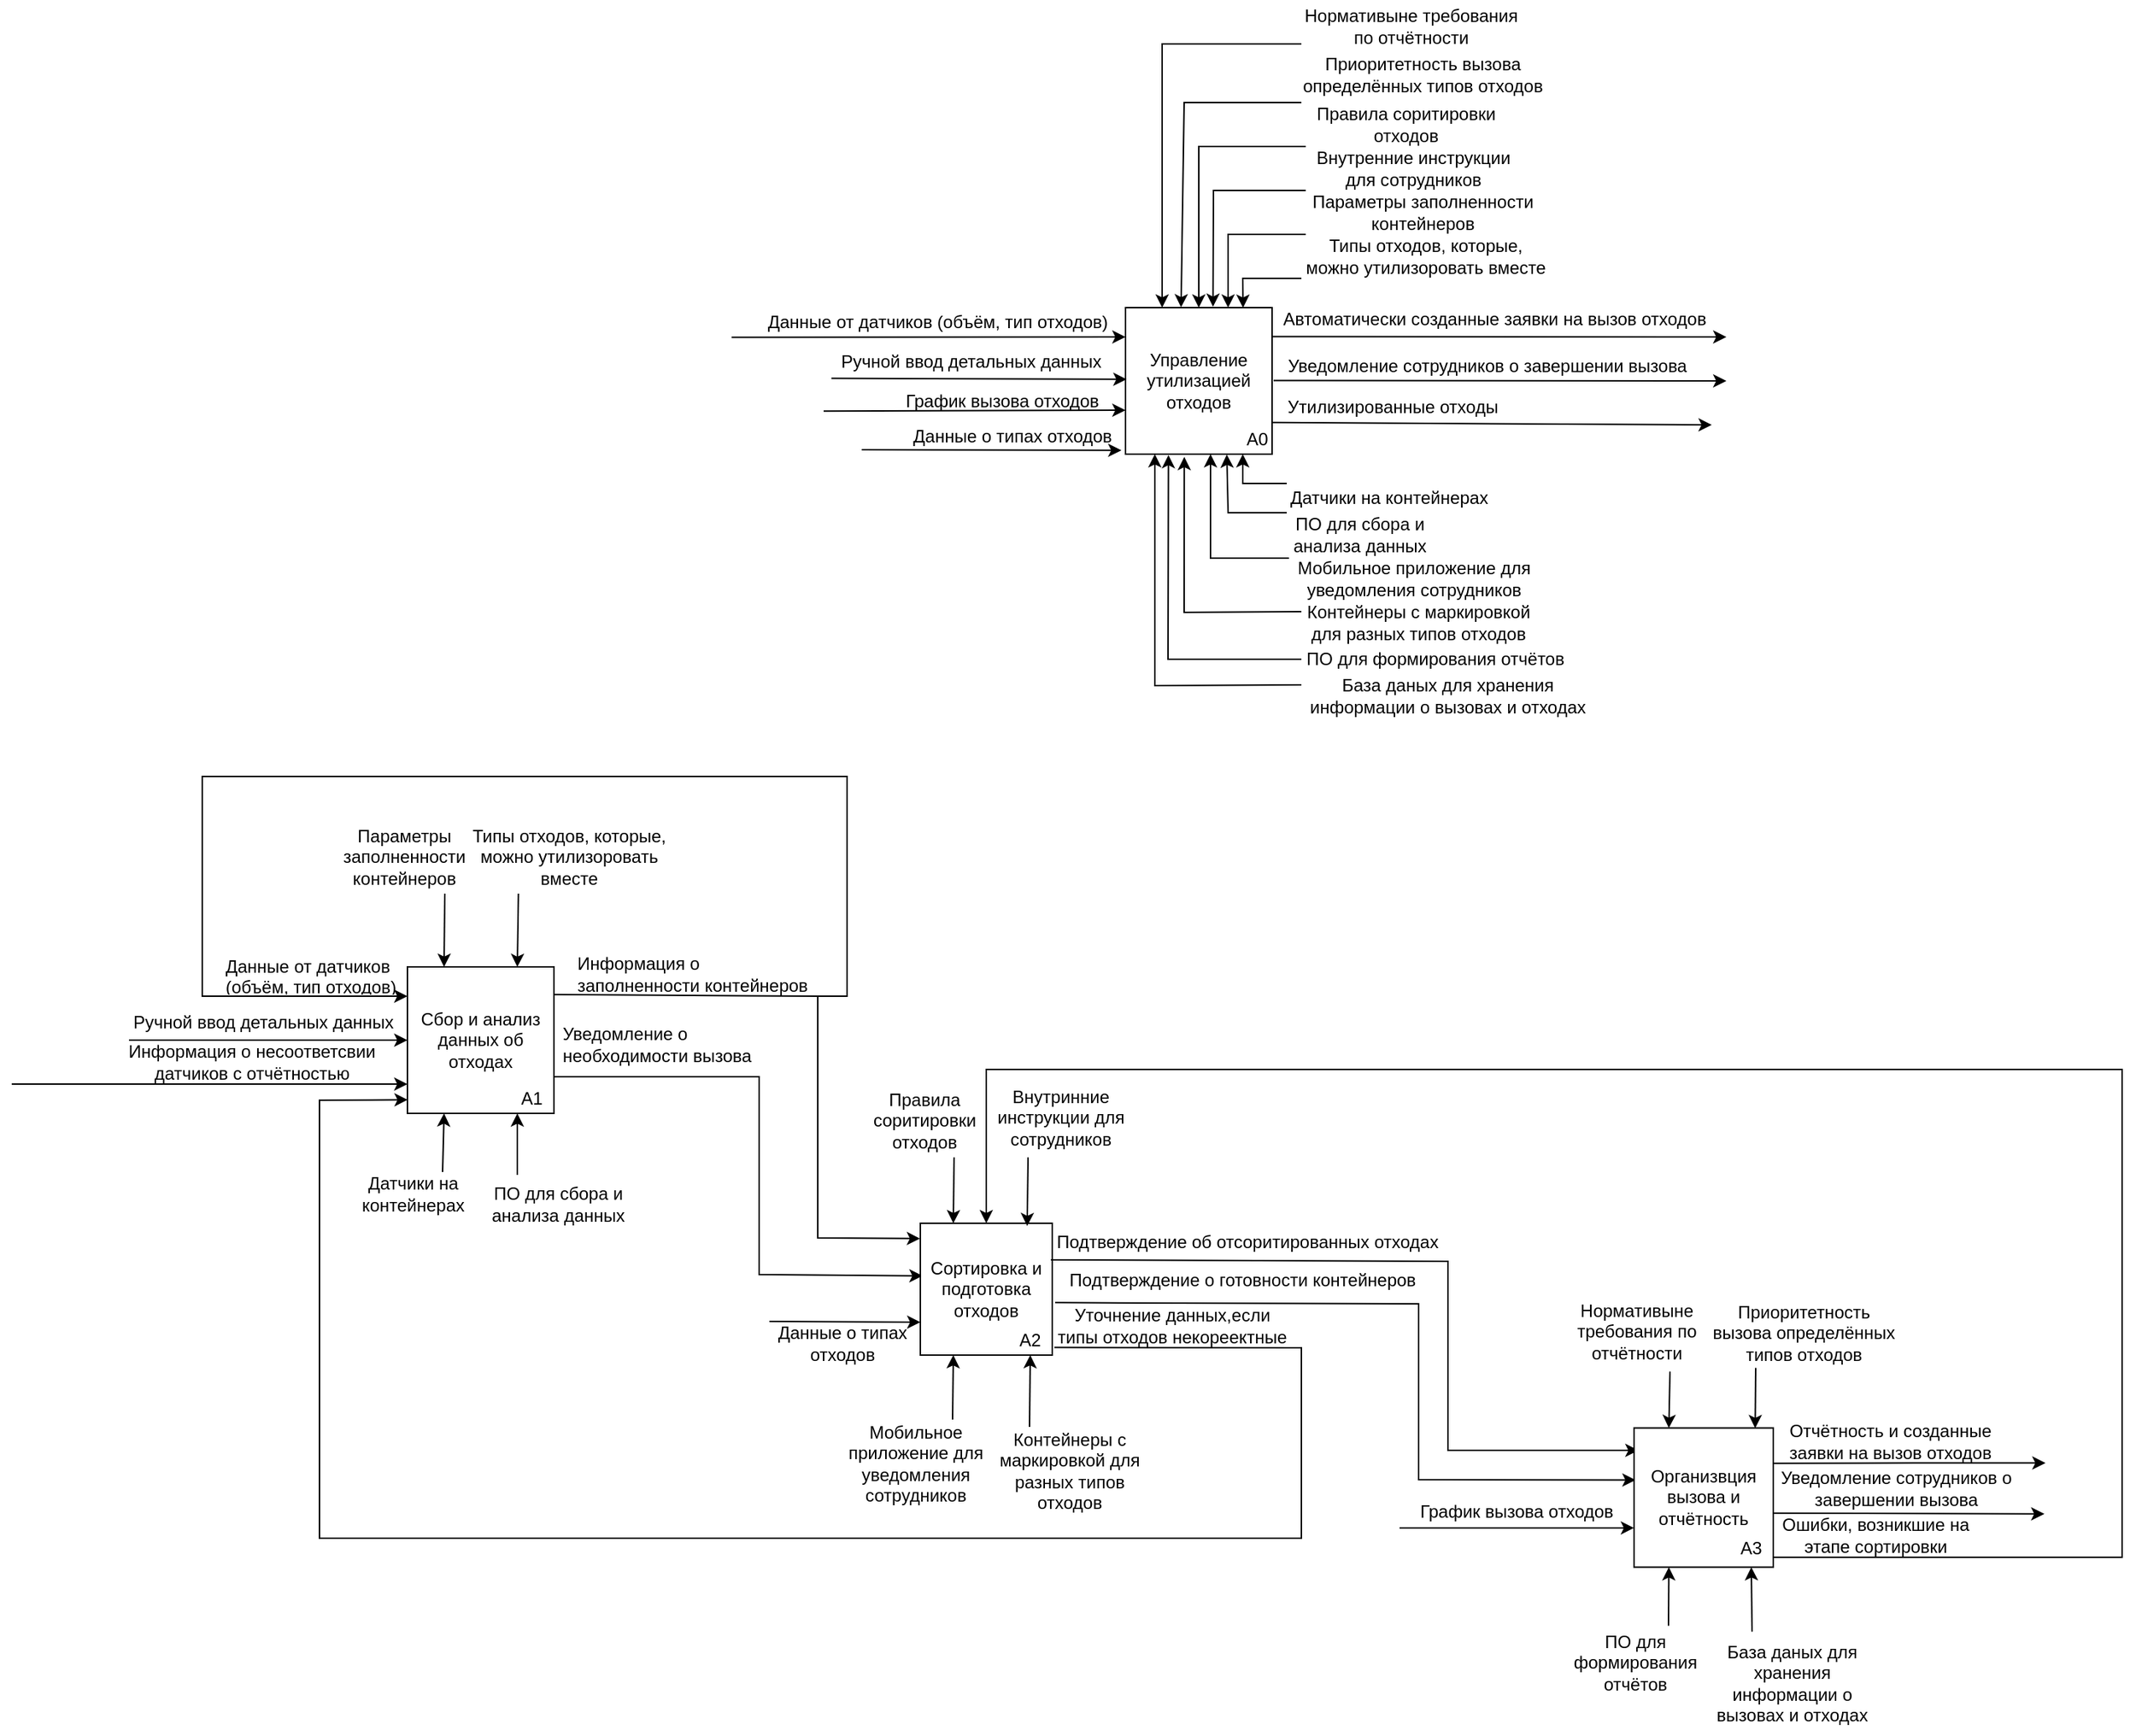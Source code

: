 <mxfile version="26.2.2">
  <diagram name="Страница — 1" id="8xOVZNWsGvuptXPXGDW2">
    <mxGraphModel dx="1283" dy="1891" grid="1" gridSize="10" guides="1" tooltips="1" connect="1" arrows="1" fold="1" page="1" pageScale="1" pageWidth="827" pageHeight="1169" math="0" shadow="0">
      <root>
        <mxCell id="0" />
        <mxCell id="1" parent="0" />
        <mxCell id="IQQhD9iPlCZPvFbMamsm-2" value="Сбор и анализ данных об отходах" style="whiteSpace=wrap;html=1;aspect=fixed;" parent="1" vertex="1">
          <mxGeometry x="390" y="610" width="100" height="100" as="geometry" />
        </mxCell>
        <mxCell id="IQQhD9iPlCZPvFbMamsm-3" value="А1" style="text;html=1;align=center;verticalAlign=middle;whiteSpace=wrap;rounded=0;" parent="1" vertex="1">
          <mxGeometry x="460" y="690" width="30" height="20" as="geometry" />
        </mxCell>
        <mxCell id="IQQhD9iPlCZPvFbMamsm-4" value="" style="endArrow=classic;html=1;rounded=0;exitX=1.001;exitY=0.189;exitDx=0;exitDy=0;entryX=-0.002;entryY=0.105;entryDx=0;entryDy=0;entryPerimeter=0;exitPerimeter=0;" parent="1" source="IQQhD9iPlCZPvFbMamsm-2" edge="1">
          <mxGeometry width="50" height="50" relative="1" as="geometry">
            <mxPoint x="490" y="636" as="sourcePoint" />
            <mxPoint x="739.82" y="795.45" as="targetPoint" />
            <Array as="points">
              <mxPoint x="670" y="630" />
              <mxPoint x="670" y="795" />
            </Array>
          </mxGeometry>
        </mxCell>
        <mxCell id="IQQhD9iPlCZPvFbMamsm-5" value="Данные от датчиков (объём, тип отходов)" style="text;strokeColor=none;fillColor=none;align=left;verticalAlign=middle;spacingLeft=4;spacingRight=4;overflow=hidden;points=[[0,0.5],[1,0.5]];portConstraint=eastwest;rotatable=0;whiteSpace=wrap;html=1;" parent="1" vertex="1">
          <mxGeometry x="260" y="600" width="130" height="30" as="geometry" />
        </mxCell>
        <mxCell id="IQQhD9iPlCZPvFbMamsm-6" value="" style="endArrow=classic;html=1;rounded=0;exitX=1;exitY=0.75;exitDx=0;exitDy=0;entryX=0.017;entryY=0.399;entryDx=0;entryDy=0;entryPerimeter=0;" parent="1" source="IQQhD9iPlCZPvFbMamsm-2" target="IQQhD9iPlCZPvFbMamsm-21" edge="1">
          <mxGeometry width="50" height="50" relative="1" as="geometry">
            <mxPoint x="610" y="720" as="sourcePoint" />
            <mxPoint x="630" y="685" as="targetPoint" />
            <Array as="points">
              <mxPoint x="630" y="685" />
              <mxPoint x="630" y="820" />
            </Array>
          </mxGeometry>
        </mxCell>
        <mxCell id="IQQhD9iPlCZPvFbMamsm-7" value="Ручной ввод детальных данных" style="text;strokeColor=none;fillColor=none;align=left;verticalAlign=middle;spacingLeft=4;spacingRight=4;overflow=hidden;points=[[0,0.5],[1,0.5]];portConstraint=eastwest;rotatable=0;whiteSpace=wrap;html=1;" parent="1" vertex="1">
          <mxGeometry x="197" y="635" width="193" height="25" as="geometry" />
        </mxCell>
        <mxCell id="IQQhD9iPlCZPvFbMamsm-8" value="" style="endArrow=classic;html=1;rounded=0;entryX=0;entryY=0.25;entryDx=0;entryDy=0;" parent="1" edge="1">
          <mxGeometry width="50" height="50" relative="1" as="geometry">
            <mxPoint x="260" y="630" as="sourcePoint" />
            <mxPoint x="390" y="630" as="targetPoint" />
          </mxGeometry>
        </mxCell>
        <mxCell id="IQQhD9iPlCZPvFbMamsm-9" value="" style="endArrow=classic;html=1;rounded=0;entryX=0;entryY=0.75;entryDx=0;entryDy=0;" parent="1" edge="1">
          <mxGeometry width="50" height="50" relative="1" as="geometry">
            <mxPoint x="200" y="660" as="sourcePoint" />
            <mxPoint x="390" y="660" as="targetPoint" />
          </mxGeometry>
        </mxCell>
        <mxCell id="IQQhD9iPlCZPvFbMamsm-10" value="Информация о заполненности контейнеров" style="text;strokeColor=none;fillColor=none;align=left;verticalAlign=middle;spacingLeft=4;spacingRight=4;overflow=hidden;points=[[0,0.5],[1,0.5]];portConstraint=eastwest;rotatable=0;whiteSpace=wrap;html=1;" parent="1" vertex="1">
          <mxGeometry x="500" y="595" width="170" height="40" as="geometry" />
        </mxCell>
        <mxCell id="IQQhD9iPlCZPvFbMamsm-11" value="Уведомление о необходимости вызова" style="text;strokeColor=none;fillColor=none;align=left;verticalAlign=middle;spacingLeft=4;spacingRight=4;overflow=hidden;points=[[0,0.5],[1,0.5]];portConstraint=eastwest;rotatable=0;whiteSpace=wrap;html=1;" parent="1" vertex="1">
          <mxGeometry x="490" y="645" width="150" height="35" as="geometry" />
        </mxCell>
        <mxCell id="IQQhD9iPlCZPvFbMamsm-12" value="" style="endArrow=classic;html=1;rounded=0;entryX=0.25;entryY=0;entryDx=0;entryDy=0;exitX=0.75;exitY=1;exitDx=0;exitDy=0;" parent="1" source="IQQhD9iPlCZPvFbMamsm-13" target="IQQhD9iPlCZPvFbMamsm-2" edge="1">
          <mxGeometry width="50" height="50" relative="1" as="geometry">
            <mxPoint x="410" y="560" as="sourcePoint" />
            <mxPoint x="660" y="600" as="targetPoint" />
          </mxGeometry>
        </mxCell>
        <mxCell id="IQQhD9iPlCZPvFbMamsm-13" value="Параметры заполненности контейнеров" style="text;html=1;align=center;verticalAlign=middle;whiteSpace=wrap;rounded=0;" parent="1" vertex="1">
          <mxGeometry x="333" y="510" width="110" height="50" as="geometry" />
        </mxCell>
        <mxCell id="IQQhD9iPlCZPvFbMamsm-14" value="Типы отходов, которые, можно утилизоровать вместе" style="text;html=1;align=center;verticalAlign=middle;whiteSpace=wrap;rounded=0;" parent="1" vertex="1">
          <mxGeometry x="431" y="510" width="139" height="50" as="geometry" />
        </mxCell>
        <mxCell id="IQQhD9iPlCZPvFbMamsm-15" value="" style="endArrow=classic;html=1;rounded=0;entryX=0.75;entryY=0;entryDx=0;entryDy=0;exitX=0.25;exitY=1;exitDx=0;exitDy=0;" parent="1" source="IQQhD9iPlCZPvFbMamsm-14" target="IQQhD9iPlCZPvFbMamsm-2" edge="1">
          <mxGeometry width="50" height="50" relative="1" as="geometry">
            <mxPoint x="610" y="650" as="sourcePoint" />
            <mxPoint x="660" y="600" as="targetPoint" />
          </mxGeometry>
        </mxCell>
        <mxCell id="IQQhD9iPlCZPvFbMamsm-17" value="" style="endArrow=classic;html=1;rounded=0;entryX=0.25;entryY=1;entryDx=0;entryDy=0;exitX=0.75;exitY=0;exitDx=0;exitDy=0;" parent="1" source="IQQhD9iPlCZPvFbMamsm-18" target="IQQhD9iPlCZPvFbMamsm-2" edge="1">
          <mxGeometry width="50" height="50" relative="1" as="geometry">
            <mxPoint x="415" y="750" as="sourcePoint" />
            <mxPoint x="660" y="740" as="targetPoint" />
          </mxGeometry>
        </mxCell>
        <mxCell id="IQQhD9iPlCZPvFbMamsm-18" value="Датчики на контейнерах" style="text;html=1;align=center;verticalAlign=middle;whiteSpace=wrap;rounded=0;" parent="1" vertex="1">
          <mxGeometry x="354" y="750" width="80" height="30" as="geometry" />
        </mxCell>
        <mxCell id="IQQhD9iPlCZPvFbMamsm-19" value="" style="endArrow=classic;html=1;rounded=0;entryX=0.75;entryY=1;entryDx=0;entryDy=0;exitX=0.25;exitY=0;exitDx=0;exitDy=0;" parent="1" source="IQQhD9iPlCZPvFbMamsm-20" target="IQQhD9iPlCZPvFbMamsm-2" edge="1">
          <mxGeometry width="50" height="50" relative="1" as="geometry">
            <mxPoint x="470" y="750" as="sourcePoint" />
            <mxPoint x="660" y="740" as="targetPoint" />
          </mxGeometry>
        </mxCell>
        <mxCell id="IQQhD9iPlCZPvFbMamsm-20" value="ПО для сбора и анализа данных" style="text;html=1;align=center;verticalAlign=middle;whiteSpace=wrap;rounded=0;" parent="1" vertex="1">
          <mxGeometry x="437.5" y="752" width="110" height="40" as="geometry" />
        </mxCell>
        <mxCell id="IQQhD9iPlCZPvFbMamsm-21" value="Сортировка и подготовка отходов" style="whiteSpace=wrap;html=1;aspect=fixed;" parent="1" vertex="1">
          <mxGeometry x="740" y="785" width="90" height="90" as="geometry" />
        </mxCell>
        <mxCell id="IQQhD9iPlCZPvFbMamsm-22" value="А2" style="text;html=1;align=center;verticalAlign=middle;whiteSpace=wrap;rounded=0;" parent="1" vertex="1">
          <mxGeometry x="800" y="855" width="30" height="20" as="geometry" />
        </mxCell>
        <mxCell id="IQQhD9iPlCZPvFbMamsm-25" value="Данные о типах отходов" style="text;html=1;align=center;verticalAlign=middle;whiteSpace=wrap;rounded=0;" parent="1" vertex="1">
          <mxGeometry x="637" y="852" width="100" height="30" as="geometry" />
        </mxCell>
        <mxCell id="IQQhD9iPlCZPvFbMamsm-26" value="" style="endArrow=classic;html=1;rounded=0;entryX=0;entryY=0.75;entryDx=0;entryDy=0;exitX=0;exitY=0;exitDx=0;exitDy=0;" parent="1" source="IQQhD9iPlCZPvFbMamsm-25" target="IQQhD9iPlCZPvFbMamsm-21" edge="1">
          <mxGeometry width="50" height="50" relative="1" as="geometry">
            <mxPoint x="680" y="820" as="sourcePoint" />
            <mxPoint x="730" y="770" as="targetPoint" />
          </mxGeometry>
        </mxCell>
        <mxCell id="IQQhD9iPlCZPvFbMamsm-27" value="Подтверждение об отсоритированных отходах&amp;nbsp;" style="text;html=1;align=center;verticalAlign=middle;whiteSpace=wrap;rounded=0;" parent="1" vertex="1">
          <mxGeometry x="830" y="785" width="270" height="25" as="geometry" />
        </mxCell>
        <mxCell id="IQQhD9iPlCZPvFbMamsm-28" value="" style="endArrow=classic;html=1;rounded=0;exitX=0.99;exitY=0.381;exitDx=0;exitDy=0;exitPerimeter=0;entryX=0.032;entryY=0.161;entryDx=0;entryDy=0;entryPerimeter=0;" parent="1" target="IQQhD9iPlCZPvFbMamsm-40" edge="1">
          <mxGeometry width="50" height="50" relative="1" as="geometry">
            <mxPoint x="829.1" y="810.0" as="sourcePoint" />
            <mxPoint x="1110" y="930.67" as="targetPoint" />
            <Array as="points">
              <mxPoint x="1100" y="811" />
              <mxPoint x="1100" y="940" />
            </Array>
          </mxGeometry>
        </mxCell>
        <mxCell id="IQQhD9iPlCZPvFbMamsm-30" value="Подтверждение о готовности контейнеров" style="text;html=1;align=center;verticalAlign=middle;whiteSpace=wrap;rounded=0;" parent="1" vertex="1">
          <mxGeometry x="830" y="816.25" width="260" height="15" as="geometry" />
        </mxCell>
        <mxCell id="IQQhD9iPlCZPvFbMamsm-31" value="" style="endArrow=classic;html=1;rounded=0;exitX=1.022;exitY=0.602;exitDx=0;exitDy=0;entryX=0.011;entryY=0.374;entryDx=0;entryDy=0;entryPerimeter=0;exitPerimeter=0;" parent="1" source="IQQhD9iPlCZPvFbMamsm-21" target="IQQhD9iPlCZPvFbMamsm-40" edge="1">
          <mxGeometry width="50" height="50" relative="1" as="geometry">
            <mxPoint x="770" y="890" as="sourcePoint" />
            <mxPoint x="1030" y="855" as="targetPoint" />
            <Array as="points">
              <mxPoint x="1080" y="840" />
              <mxPoint x="1080" y="960" />
            </Array>
          </mxGeometry>
        </mxCell>
        <mxCell id="IQQhD9iPlCZPvFbMamsm-32" value="Правила соритировки отходов" style="text;html=1;align=center;verticalAlign=middle;whiteSpace=wrap;rounded=0;" parent="1" vertex="1">
          <mxGeometry x="703" y="690" width="80" height="50" as="geometry" />
        </mxCell>
        <mxCell id="IQQhD9iPlCZPvFbMamsm-33" value="Внутринние инструкции для сотрудников" style="text;html=1;align=center;verticalAlign=middle;whiteSpace=wrap;rounded=0;" parent="1" vertex="1">
          <mxGeometry x="791" y="685" width="90" height="55" as="geometry" />
        </mxCell>
        <mxCell id="IQQhD9iPlCZPvFbMamsm-34" value="" style="endArrow=classic;html=1;rounded=0;entryX=0.81;entryY=0.021;entryDx=0;entryDy=0;exitX=0.25;exitY=1;exitDx=0;exitDy=0;entryPerimeter=0;" parent="1" source="IQQhD9iPlCZPvFbMamsm-33" target="IQQhD9iPlCZPvFbMamsm-21" edge="1">
          <mxGeometry width="50" height="50" relative="1" as="geometry">
            <mxPoint x="770" y="760" as="sourcePoint" />
            <mxPoint x="820" y="710" as="targetPoint" />
            <Array as="points" />
          </mxGeometry>
        </mxCell>
        <mxCell id="IQQhD9iPlCZPvFbMamsm-35" value="" style="endArrow=classic;html=1;rounded=0;exitX=0.75;exitY=1;exitDx=0;exitDy=0;entryX=0.25;entryY=0;entryDx=0;entryDy=0;" parent="1" source="IQQhD9iPlCZPvFbMamsm-32" target="IQQhD9iPlCZPvFbMamsm-21" edge="1">
          <mxGeometry width="50" height="50" relative="1" as="geometry">
            <mxPoint x="770" y="760" as="sourcePoint" />
            <mxPoint x="820" y="710" as="targetPoint" />
          </mxGeometry>
        </mxCell>
        <mxCell id="IQQhD9iPlCZPvFbMamsm-36" value="Мобильное приложение для уведомления сотрудников" style="text;html=1;align=center;verticalAlign=middle;whiteSpace=wrap;rounded=0;" parent="1" vertex="1">
          <mxGeometry x="687" y="919" width="100" height="60" as="geometry" />
        </mxCell>
        <mxCell id="IQQhD9iPlCZPvFbMamsm-37" value="Контейнеры с маркировкой для разных типов отходов" style="text;html=1;align=center;verticalAlign=middle;whiteSpace=wrap;rounded=0;" parent="1" vertex="1">
          <mxGeometry x="787" y="924" width="110" height="60" as="geometry" />
        </mxCell>
        <mxCell id="IQQhD9iPlCZPvFbMamsm-38" value="" style="endArrow=classic;html=1;rounded=0;entryX=0.25;entryY=1;entryDx=0;entryDy=0;exitX=0.75;exitY=0;exitDx=0;exitDy=0;" parent="1" source="IQQhD9iPlCZPvFbMamsm-36" target="IQQhD9iPlCZPvFbMamsm-21" edge="1">
          <mxGeometry width="50" height="50" relative="1" as="geometry">
            <mxPoint x="770" y="960" as="sourcePoint" />
            <mxPoint x="820" y="910" as="targetPoint" />
          </mxGeometry>
        </mxCell>
        <mxCell id="IQQhD9iPlCZPvFbMamsm-39" value="" style="endArrow=classic;html=1;rounded=0;entryX=0.5;entryY=1;entryDx=0;entryDy=0;exitX=0.25;exitY=0;exitDx=0;exitDy=0;" parent="1" source="IQQhD9iPlCZPvFbMamsm-37" target="IQQhD9iPlCZPvFbMamsm-22" edge="1">
          <mxGeometry width="50" height="50" relative="1" as="geometry">
            <mxPoint x="770" y="960" as="sourcePoint" />
            <mxPoint x="820" y="910" as="targetPoint" />
          </mxGeometry>
        </mxCell>
        <mxCell id="IQQhD9iPlCZPvFbMamsm-40" value="Организвция вызова и отчётность" style="whiteSpace=wrap;html=1;aspect=fixed;" parent="1" vertex="1">
          <mxGeometry x="1227" y="924.75" width="95" height="95" as="geometry" />
        </mxCell>
        <mxCell id="IQQhD9iPlCZPvFbMamsm-41" value="А3" style="text;html=1;align=center;verticalAlign=middle;whiteSpace=wrap;rounded=0;" parent="1" vertex="1">
          <mxGeometry x="1292" y="993.75" width="30" height="26" as="geometry" />
        </mxCell>
        <mxCell id="IQQhD9iPlCZPvFbMamsm-42" value="График вызова отходов" style="text;html=1;align=center;verticalAlign=middle;whiteSpace=wrap;rounded=0;" parent="1" vertex="1">
          <mxGeometry x="1067" y="971.98" width="160" height="21" as="geometry" />
        </mxCell>
        <mxCell id="IQQhD9iPlCZPvFbMamsm-43" value="" style="endArrow=classic;html=1;rounded=0;exitX=0;exitY=1;exitDx=0;exitDy=0;" parent="1" source="IQQhD9iPlCZPvFbMamsm-42" edge="1">
          <mxGeometry width="50" height="50" relative="1" as="geometry">
            <mxPoint x="1087" y="993.98" as="sourcePoint" />
            <mxPoint x="1227" y="992.98" as="targetPoint" />
          </mxGeometry>
        </mxCell>
        <mxCell id="IQQhD9iPlCZPvFbMamsm-44" value="Нормативыне требования по отчётности" style="text;html=1;align=center;verticalAlign=middle;whiteSpace=wrap;rounded=0;" parent="1" vertex="1">
          <mxGeometry x="1184" y="831.25" width="90" height="55" as="geometry" />
        </mxCell>
        <mxCell id="IQQhD9iPlCZPvFbMamsm-45" value="Приоритетность вызова определённых типов отходов" style="text;html=1;align=center;verticalAlign=middle;whiteSpace=wrap;rounded=0;" parent="1" vertex="1">
          <mxGeometry x="1277" y="835.75" width="132" height="48" as="geometry" />
        </mxCell>
        <mxCell id="IQQhD9iPlCZPvFbMamsm-46" value="" style="endArrow=classic;html=1;rounded=0;entryX=0.87;entryY=0.001;entryDx=0;entryDy=0;entryPerimeter=0;exitX=0.25;exitY=1;exitDx=0;exitDy=0;" parent="1" source="IQQhD9iPlCZPvFbMamsm-45" target="IQQhD9iPlCZPvFbMamsm-40" edge="1">
          <mxGeometry width="50" height="50" relative="1" as="geometry">
            <mxPoint x="1337" y="980.75" as="sourcePoint" />
            <mxPoint x="1387" y="930.75" as="targetPoint" />
          </mxGeometry>
        </mxCell>
        <mxCell id="IQQhD9iPlCZPvFbMamsm-47" value="" style="endArrow=classic;html=1;rounded=0;entryX=0.25;entryY=0;entryDx=0;entryDy=0;exitX=0.75;exitY=1;exitDx=0;exitDy=0;" parent="1" source="IQQhD9iPlCZPvFbMamsm-44" target="IQQhD9iPlCZPvFbMamsm-40" edge="1">
          <mxGeometry width="50" height="50" relative="1" as="geometry">
            <mxPoint x="1337" y="980.75" as="sourcePoint" />
            <mxPoint x="1307" y="910.75" as="targetPoint" />
          </mxGeometry>
        </mxCell>
        <mxCell id="IQQhD9iPlCZPvFbMamsm-48" value="ПО для формирования отчётов" style="text;html=1;align=center;verticalAlign=middle;whiteSpace=wrap;rounded=0;" parent="1" vertex="1">
          <mxGeometry x="1183" y="1059.75" width="90" height="50" as="geometry" />
        </mxCell>
        <mxCell id="IQQhD9iPlCZPvFbMamsm-49" value="База даных для хранения информации о вызовах и отходах" style="text;html=1;align=center;verticalAlign=middle;whiteSpace=wrap;rounded=0;" parent="1" vertex="1">
          <mxGeometry x="1280" y="1063.75" width="110" height="70" as="geometry" />
        </mxCell>
        <mxCell id="IQQhD9iPlCZPvFbMamsm-50" value="" style="endArrow=classic;html=1;rounded=0;entryX=0.25;entryY=1;entryDx=0;entryDy=0;exitX=0.75;exitY=0;exitDx=0;exitDy=0;" parent="1" source="IQQhD9iPlCZPvFbMamsm-48" target="IQQhD9iPlCZPvFbMamsm-40" edge="1">
          <mxGeometry width="50" height="50" relative="1" as="geometry">
            <mxPoint x="1337" y="1050.75" as="sourcePoint" />
            <mxPoint x="1387" y="1000.75" as="targetPoint" />
          </mxGeometry>
        </mxCell>
        <mxCell id="IQQhD9iPlCZPvFbMamsm-51" value="" style="endArrow=classic;html=1;rounded=0;entryX=0.5;entryY=1;entryDx=0;entryDy=0;exitX=0.25;exitY=0;exitDx=0;exitDy=0;" parent="1" source="IQQhD9iPlCZPvFbMamsm-49" target="IQQhD9iPlCZPvFbMamsm-41" edge="1">
          <mxGeometry width="50" height="50" relative="1" as="geometry">
            <mxPoint x="1337" y="1050.75" as="sourcePoint" />
            <mxPoint x="1387" y="1000.75" as="targetPoint" />
          </mxGeometry>
        </mxCell>
        <mxCell id="IQQhD9iPlCZPvFbMamsm-52" value="Отчётность и созданные заявки на вызов отходов" style="text;html=1;align=center;verticalAlign=middle;whiteSpace=wrap;rounded=0;" parent="1" vertex="1">
          <mxGeometry x="1322" y="919" width="160" height="30.5" as="geometry" />
        </mxCell>
        <mxCell id="IQQhD9iPlCZPvFbMamsm-53" value="" style="endArrow=classic;html=1;rounded=0;exitX=0.992;exitY=0.35;exitDx=0;exitDy=0;exitPerimeter=0;" parent="1" edge="1">
          <mxGeometry width="50" height="50" relative="1" as="geometry">
            <mxPoint x="1322.0" y="948.87" as="sourcePoint" />
            <mxPoint x="1507.76" y="948.62" as="targetPoint" />
            <Array as="points">
              <mxPoint x="1417.76" y="948.62" />
            </Array>
          </mxGeometry>
        </mxCell>
        <mxCell id="IQQhD9iPlCZPvFbMamsm-54" value="Уведомление сотрудников о завершении вызова" style="text;html=1;align=center;verticalAlign=middle;whiteSpace=wrap;rounded=0;" parent="1" vertex="1">
          <mxGeometry x="1322" y="951.75" width="168" height="28" as="geometry" />
        </mxCell>
        <mxCell id="IQQhD9iPlCZPvFbMamsm-55" value="" style="endArrow=classic;html=1;rounded=0;exitX=1;exitY=0.25;exitDx=0;exitDy=0;" parent="1" edge="1">
          <mxGeometry width="50" height="50" relative="1" as="geometry">
            <mxPoint x="1322" y="982.87" as="sourcePoint" />
            <mxPoint x="1507" y="983.37" as="targetPoint" />
          </mxGeometry>
        </mxCell>
        <mxCell id="IQQhD9iPlCZPvFbMamsm-56" value="Управление утилизацией отходов" style="whiteSpace=wrap;html=1;aspect=fixed;" parent="1" vertex="1">
          <mxGeometry x="880" y="160" width="100" height="100" as="geometry" />
        </mxCell>
        <mxCell id="IQQhD9iPlCZPvFbMamsm-57" value="А0" style="text;html=1;align=center;verticalAlign=middle;whiteSpace=wrap;rounded=0;" parent="1" vertex="1">
          <mxGeometry x="960" y="240" width="20" height="20" as="geometry" />
        </mxCell>
        <mxCell id="IQQhD9iPlCZPvFbMamsm-58" value="Параметры заполненности контейнеров" style="text;html=1;align=center;verticalAlign=middle;whiteSpace=wrap;rounded=0;" parent="1" vertex="1">
          <mxGeometry x="1003" y="80" width="160" height="30" as="geometry" />
        </mxCell>
        <mxCell id="IQQhD9iPlCZPvFbMamsm-59" value="Типы отходов, которые, можно утилизоровать вместе" style="text;html=1;align=center;verticalAlign=middle;whiteSpace=wrap;rounded=0;" parent="1" vertex="1">
          <mxGeometry x="1000" y="110" width="170" height="30" as="geometry" />
        </mxCell>
        <mxCell id="IQQhD9iPlCZPvFbMamsm-60" value="" style="endArrow=classic;html=1;rounded=0;entryX=0.7;entryY=0;entryDx=0;entryDy=0;exitX=0;exitY=1;exitDx=0;exitDy=0;entryPerimeter=0;" parent="1" source="IQQhD9iPlCZPvFbMamsm-58" target="IQQhD9iPlCZPvFbMamsm-56" edge="1">
          <mxGeometry width="50" height="50" relative="1" as="geometry">
            <mxPoint x="877" y="110" as="sourcePoint" />
            <mxPoint x="882" y="160" as="targetPoint" />
            <Array as="points">
              <mxPoint x="950" y="110" />
            </Array>
          </mxGeometry>
        </mxCell>
        <mxCell id="IQQhD9iPlCZPvFbMamsm-61" value="" style="endArrow=classic;html=1;rounded=0;entryX=0.802;entryY=0.001;entryDx=0;entryDy=0;exitX=0;exitY=1;exitDx=0;exitDy=0;entryPerimeter=0;" parent="1" source="IQQhD9iPlCZPvFbMamsm-59" target="IQQhD9iPlCZPvFbMamsm-56" edge="1">
          <mxGeometry width="50" height="50" relative="1" as="geometry">
            <mxPoint x="1077" y="200" as="sourcePoint" />
            <mxPoint x="932" y="160" as="targetPoint" />
            <Array as="points">
              <mxPoint x="960" y="140" />
            </Array>
          </mxGeometry>
        </mxCell>
        <mxCell id="IQQhD9iPlCZPvFbMamsm-62" value="Правила соритировки отходов" style="text;html=1;align=center;verticalAlign=middle;whiteSpace=wrap;rounded=0;" parent="1" vertex="1">
          <mxGeometry x="1003" y="20" width="137" height="30" as="geometry" />
        </mxCell>
        <mxCell id="IQQhD9iPlCZPvFbMamsm-63" value="Внутренние инструкции для сотрудников" style="text;html=1;align=center;verticalAlign=middle;whiteSpace=wrap;rounded=0;" parent="1" vertex="1">
          <mxGeometry x="1003" y="50" width="147" height="30" as="geometry" />
        </mxCell>
        <mxCell id="IQQhD9iPlCZPvFbMamsm-64" value="" style="endArrow=classic;html=1;rounded=0;exitX=0;exitY=1;exitDx=0;exitDy=0;entryX=0.5;entryY=0;entryDx=0;entryDy=0;" parent="1" source="IQQhD9iPlCZPvFbMamsm-62" target="IQQhD9iPlCZPvFbMamsm-56" edge="1">
          <mxGeometry width="50" height="50" relative="1" as="geometry">
            <mxPoint x="874" y="85" as="sourcePoint" />
            <mxPoint x="867" y="110" as="targetPoint" />
            <Array as="points">
              <mxPoint x="930" y="50" />
            </Array>
          </mxGeometry>
        </mxCell>
        <mxCell id="IQQhD9iPlCZPvFbMamsm-65" value="" style="endArrow=classic;html=1;rounded=0;entryX=0.597;entryY=-0.006;entryDx=0;entryDy=0;exitX=0;exitY=1;exitDx=0;exitDy=0;entryPerimeter=0;" parent="1" source="IQQhD9iPlCZPvFbMamsm-63" target="IQQhD9iPlCZPvFbMamsm-56" edge="1">
          <mxGeometry width="50" height="50" relative="1" as="geometry">
            <mxPoint x="874" y="85" as="sourcePoint" />
            <mxPoint x="912" y="110" as="targetPoint" />
            <Array as="points">
              <mxPoint x="940" y="80" />
            </Array>
          </mxGeometry>
        </mxCell>
        <mxCell id="IQQhD9iPlCZPvFbMamsm-66" value="Нормативыне требования по отчётности" style="text;html=1;align=center;verticalAlign=middle;whiteSpace=wrap;rounded=0;" parent="1" vertex="1">
          <mxGeometry x="1000" y="-50" width="150" height="35" as="geometry" />
        </mxCell>
        <mxCell id="IQQhD9iPlCZPvFbMamsm-67" value="Приоритетность вызова определённых типов отходов" style="text;html=1;align=center;verticalAlign=middle;whiteSpace=wrap;rounded=0;" parent="1" vertex="1">
          <mxGeometry x="1000" y="-18" width="166" height="38" as="geometry" />
        </mxCell>
        <mxCell id="IQQhD9iPlCZPvFbMamsm-68" value="" style="endArrow=classic;html=1;rounded=0;entryX=0.25;entryY=0;entryDx=0;entryDy=0;" parent="1" target="IQQhD9iPlCZPvFbMamsm-56" edge="1">
          <mxGeometry width="50" height="50" relative="1" as="geometry">
            <mxPoint x="1000" y="-20" as="sourcePoint" />
            <mxPoint x="930" y="90" as="targetPoint" />
            <Array as="points">
              <mxPoint x="905" y="-20" />
            </Array>
          </mxGeometry>
        </mxCell>
        <mxCell id="IQQhD9iPlCZPvFbMamsm-69" value="" style="endArrow=classic;html=1;rounded=0;entryX=0.379;entryY=-0.002;entryDx=0;entryDy=0;entryPerimeter=0;exitX=0;exitY=1;exitDx=0;exitDy=0;" parent="1" source="IQQhD9iPlCZPvFbMamsm-67" target="IQQhD9iPlCZPvFbMamsm-56" edge="1">
          <mxGeometry width="50" height="50" relative="1" as="geometry">
            <mxPoint x="804" y="352.75" as="sourcePoint" />
            <mxPoint x="777" y="296.75" as="targetPoint" />
            <Array as="points">
              <mxPoint x="920" y="20" />
            </Array>
          </mxGeometry>
        </mxCell>
        <mxCell id="IQQhD9iPlCZPvFbMamsm-70" value="Датчики на контейнерах" style="text;html=1;align=center;verticalAlign=middle;whiteSpace=wrap;rounded=0;" parent="1" vertex="1">
          <mxGeometry x="990" y="280" width="140" height="20" as="geometry" />
        </mxCell>
        <mxCell id="IQQhD9iPlCZPvFbMamsm-71" value="" style="endArrow=classic;html=1;rounded=0;entryX=0;entryY=1;entryDx=0;entryDy=0;exitX=0;exitY=0;exitDx=0;exitDy=0;" parent="1" source="IQQhD9iPlCZPvFbMamsm-70" target="IQQhD9iPlCZPvFbMamsm-57" edge="1">
          <mxGeometry width="50" height="50" relative="1" as="geometry">
            <mxPoint x="1039.25" y="290" as="sourcePoint" />
            <mxPoint x="1039.25" y="250" as="targetPoint" />
            <Array as="points">
              <mxPoint x="960" y="280" />
            </Array>
          </mxGeometry>
        </mxCell>
        <mxCell id="IQQhD9iPlCZPvFbMamsm-72" value="ПО для сбора и анализа данных" style="text;html=1;align=center;verticalAlign=middle;whiteSpace=wrap;rounded=0;" parent="1" vertex="1">
          <mxGeometry x="990" y="300" width="100" height="30" as="geometry" />
        </mxCell>
        <mxCell id="IQQhD9iPlCZPvFbMamsm-73" value="" style="endArrow=classic;html=1;rounded=0;entryX=0.691;entryY=1.003;entryDx=0;entryDy=0;exitX=0;exitY=0;exitDx=0;exitDy=0;entryPerimeter=0;" parent="1" source="IQQhD9iPlCZPvFbMamsm-72" target="IQQhD9iPlCZPvFbMamsm-56" edge="1">
          <mxGeometry width="50" height="50" relative="1" as="geometry">
            <mxPoint x="1094.25" y="290" as="sourcePoint" />
            <mxPoint x="1089.25" y="250" as="targetPoint" />
            <Array as="points">
              <mxPoint x="950" y="300" />
            </Array>
          </mxGeometry>
        </mxCell>
        <mxCell id="IQQhD9iPlCZPvFbMamsm-83" style="edgeStyle=orthogonalEdgeStyle;rounded=0;orthogonalLoop=1;jettySize=auto;html=1;exitX=0;exitY=1;exitDx=0;exitDy=0;entryX=0.565;entryY=0.99;entryDx=0;entryDy=0;entryPerimeter=0;" parent="1" edge="1">
          <mxGeometry relative="1" as="geometry">
            <mxPoint x="938" y="260" as="targetPoint" />
            <mxPoint x="991.5" y="331" as="sourcePoint" />
            <Array as="points">
              <mxPoint x="938.5" y="331" />
            </Array>
          </mxGeometry>
        </mxCell>
        <mxCell id="IQQhD9iPlCZPvFbMamsm-74" value="Мобильное приложение для уведомления сотрудников" style="text;html=1;align=center;verticalAlign=middle;whiteSpace=wrap;rounded=0;" parent="1" vertex="1">
          <mxGeometry x="991.5" y="330" width="170" height="30" as="geometry" />
        </mxCell>
        <mxCell id="IQQhD9iPlCZPvFbMamsm-76" value="" style="endArrow=classic;html=1;rounded=0;exitX=0;exitY=0.25;exitDx=0;exitDy=0;entryX=0.401;entryY=1.019;entryDx=0;entryDy=0;entryPerimeter=0;" parent="1" source="IQQhD9iPlCZPvFbMamsm-77" target="IQQhD9iPlCZPvFbMamsm-56" edge="1">
          <mxGeometry width="50" height="50" relative="1" as="geometry">
            <mxPoint x="1073" y="435" as="sourcePoint" />
            <mxPoint x="900" y="330" as="targetPoint" />
            <Array as="points">
              <mxPoint x="920" y="368" />
            </Array>
          </mxGeometry>
        </mxCell>
        <mxCell id="IQQhD9iPlCZPvFbMamsm-77" value="Контейнеры с маркировкой для разных типов отходов" style="text;html=1;align=center;verticalAlign=middle;whiteSpace=wrap;rounded=0;" parent="1" vertex="1">
          <mxGeometry x="1000" y="360" width="160" height="30" as="geometry" />
        </mxCell>
        <mxCell id="IQQhD9iPlCZPvFbMamsm-78" value="ПО для формирования отчётов" style="text;html=1;align=center;verticalAlign=middle;whiteSpace=wrap;rounded=0;" parent="1" vertex="1">
          <mxGeometry x="1000" y="390" width="183" height="20" as="geometry" />
        </mxCell>
        <mxCell id="IQQhD9iPlCZPvFbMamsm-79" value="" style="endArrow=classic;html=1;rounded=0;exitX=0;exitY=0.5;exitDx=0;exitDy=0;entryX=0.293;entryY=1.006;entryDx=0;entryDy=0;entryPerimeter=0;" parent="1" source="IQQhD9iPlCZPvFbMamsm-78" target="IQQhD9iPlCZPvFbMamsm-56" edge="1">
          <mxGeometry width="50" height="50" relative="1" as="geometry">
            <mxPoint x="1174" y="491" as="sourcePoint" />
            <mxPoint x="870" y="410" as="targetPoint" />
            <Array as="points">
              <mxPoint x="909" y="400" />
            </Array>
          </mxGeometry>
        </mxCell>
        <mxCell id="IQQhD9iPlCZPvFbMamsm-80" value="База даных для хранения информации о вызовах и отходах" style="text;html=1;align=center;verticalAlign=middle;whiteSpace=wrap;rounded=0;" parent="1" vertex="1">
          <mxGeometry x="1000" y="410" width="200" height="30" as="geometry" />
        </mxCell>
        <mxCell id="IQQhD9iPlCZPvFbMamsm-81" value="" style="endArrow=classic;html=1;rounded=0;exitX=0;exitY=0.25;exitDx=0;exitDy=0;entryX=0.2;entryY=1;entryDx=0;entryDy=0;entryPerimeter=0;" parent="1" source="IQQhD9iPlCZPvFbMamsm-80" target="IQQhD9iPlCZPvFbMamsm-56" edge="1">
          <mxGeometry width="50" height="50" relative="1" as="geometry">
            <mxPoint x="1174" y="491" as="sourcePoint" />
            <mxPoint x="850" y="400" as="targetPoint" />
            <Array as="points">
              <mxPoint x="900" y="418" />
            </Array>
          </mxGeometry>
        </mxCell>
        <mxCell id="IQQhD9iPlCZPvFbMamsm-84" value="Данные от датчиков (объём, тип отходов)" style="text;strokeColor=none;fillColor=none;align=left;verticalAlign=middle;spacingLeft=4;spacingRight=4;overflow=hidden;points=[[0,0.5],[1,0.5]];portConstraint=eastwest;rotatable=0;whiteSpace=wrap;html=1;" parent="1" vertex="1">
          <mxGeometry x="630" y="160" width="250" height="20" as="geometry" />
        </mxCell>
        <mxCell id="IQQhD9iPlCZPvFbMamsm-85" value="" style="endArrow=classic;html=1;rounded=0;entryX=-0.012;entryY=0.337;entryDx=0;entryDy=0;entryPerimeter=0;" parent="1" edge="1">
          <mxGeometry width="50" height="50" relative="1" as="geometry">
            <mxPoint x="611.2" y="180.3" as="sourcePoint" />
            <mxPoint x="880" y="180.0" as="targetPoint" />
          </mxGeometry>
        </mxCell>
        <mxCell id="IQQhD9iPlCZPvFbMamsm-86" value="Ручной ввод детальных данных" style="text;strokeColor=none;fillColor=none;align=left;verticalAlign=middle;spacingLeft=4;spacingRight=4;overflow=hidden;points=[[0,0.5],[1,0.5]];portConstraint=eastwest;rotatable=0;whiteSpace=wrap;html=1;" parent="1" vertex="1">
          <mxGeometry x="680" y="184.5" width="200" height="25.5" as="geometry" />
        </mxCell>
        <mxCell id="IQQhD9iPlCZPvFbMamsm-87" value="" style="endArrow=classic;html=1;rounded=0;entryX=-0.006;entryY=0.856;entryDx=0;entryDy=0;entryPerimeter=0;" parent="1" edge="1">
          <mxGeometry width="50" height="50" relative="1" as="geometry">
            <mxPoint x="679.3" y="208.31" as="sourcePoint" />
            <mxPoint x="880.7" y="208.91" as="targetPoint" />
          </mxGeometry>
        </mxCell>
        <mxCell id="IQQhD9iPlCZPvFbMamsm-88" value="Автоматически созданные заявки на вызов отходов" style="text;html=1;align=center;verticalAlign=middle;whiteSpace=wrap;rounded=0;" parent="1" vertex="1">
          <mxGeometry x="980" y="160" width="304" height="16" as="geometry" />
        </mxCell>
        <mxCell id="IQQhD9iPlCZPvFbMamsm-89" value="" style="endArrow=classic;html=1;rounded=0;exitX=0.992;exitY=0.35;exitDx=0;exitDy=0;exitPerimeter=0;" parent="1" edge="1">
          <mxGeometry width="50" height="50" relative="1" as="geometry">
            <mxPoint x="980" y="179.71" as="sourcePoint" />
            <mxPoint x="1290" y="180" as="targetPoint" />
          </mxGeometry>
        </mxCell>
        <mxCell id="IQQhD9iPlCZPvFbMamsm-90" value="Уведомление сотрудников о завершении вызова" style="text;html=1;align=center;verticalAlign=middle;whiteSpace=wrap;rounded=0;" parent="1" vertex="1">
          <mxGeometry x="980" y="190" width="294" height="19" as="geometry" />
        </mxCell>
        <mxCell id="IQQhD9iPlCZPvFbMamsm-91" value="" style="endArrow=classic;html=1;rounded=0;exitX=1;exitY=0.25;exitDx=0;exitDy=0;" parent="1" edge="1">
          <mxGeometry width="50" height="50" relative="1" as="geometry">
            <mxPoint x="981" y="209.71" as="sourcePoint" />
            <mxPoint x="1290" y="210" as="targetPoint" />
          </mxGeometry>
        </mxCell>
        <mxCell id="IQQhD9iPlCZPvFbMamsm-92" value="Данные о типах отходов" style="text;html=1;align=center;verticalAlign=middle;whiteSpace=wrap;rounded=0;" parent="1" vertex="1">
          <mxGeometry x="730" y="240" width="146" height="15" as="geometry" />
        </mxCell>
        <mxCell id="IQQhD9iPlCZPvFbMamsm-93" value="" style="endArrow=classic;html=1;rounded=0;entryX=-0.028;entryY=0.974;entryDx=0;entryDy=0;entryPerimeter=0;" parent="1" target="IQQhD9iPlCZPvFbMamsm-56" edge="1">
          <mxGeometry width="50" height="50" relative="1" as="geometry">
            <mxPoint x="700" y="257" as="sourcePoint" />
            <mxPoint x="813" y="381" as="targetPoint" />
          </mxGeometry>
        </mxCell>
        <mxCell id="IQQhD9iPlCZPvFbMamsm-94" value="" style="endArrow=classic;html=1;rounded=0;" parent="1" edge="1">
          <mxGeometry width="50" height="50" relative="1" as="geometry">
            <mxPoint x="674" y="230.57" as="sourcePoint" />
            <mxPoint x="880" y="230" as="targetPoint" />
          </mxGeometry>
        </mxCell>
        <mxCell id="IQQhD9iPlCZPvFbMamsm-95" value="График вызова отходов" style="text;html=1;align=center;verticalAlign=middle;whiteSpace=wrap;rounded=0;" parent="1" vertex="1">
          <mxGeometry x="716" y="218.43" width="160" height="11.57" as="geometry" />
        </mxCell>
        <mxCell id="IQQhD9iPlCZPvFbMamsm-96" value="Утилизированные отходы" style="text;html=1;align=center;verticalAlign=middle;whiteSpace=wrap;rounded=0;" parent="1" vertex="1">
          <mxGeometry x="980" y="218.43" width="165" height="20" as="geometry" />
        </mxCell>
        <mxCell id="IQQhD9iPlCZPvFbMamsm-97" value="" style="endArrow=classic;html=1;rounded=0;exitX=0;exitY=1;exitDx=0;exitDy=0;" parent="1" source="IQQhD9iPlCZPvFbMamsm-96" edge="1">
          <mxGeometry width="50" height="50" relative="1" as="geometry">
            <mxPoint x="1050" y="310" as="sourcePoint" />
            <mxPoint x="1280" y="240" as="targetPoint" />
          </mxGeometry>
        </mxCell>
        <mxCell id="IQQhD9iPlCZPvFbMamsm-99" value="Уточнение данных,если типы отходов некореектные" style="text;html=1;align=center;verticalAlign=middle;whiteSpace=wrap;rounded=0;" parent="1" vertex="1">
          <mxGeometry x="831.5" y="839.75" width="160" height="30" as="geometry" />
        </mxCell>
        <mxCell id="IQQhD9iPlCZPvFbMamsm-100" value="" style="endArrow=classic;html=1;rounded=0;exitX=0;exitY=1;exitDx=0;exitDy=0;entryX=0.002;entryY=0.907;entryDx=0;entryDy=0;entryPerimeter=0;" parent="1" source="IQQhD9iPlCZPvFbMamsm-99" target="IQQhD9iPlCZPvFbMamsm-2" edge="1">
          <mxGeometry width="50" height="50" relative="1" as="geometry">
            <mxPoint x="940" y="900" as="sourcePoint" />
            <mxPoint x="330" y="710" as="targetPoint" />
            <Array as="points">
              <mxPoint x="1000" y="870" />
              <mxPoint x="1000" y="1000" />
              <mxPoint x="330" y="1000" />
              <mxPoint x="330" y="701" />
            </Array>
          </mxGeometry>
        </mxCell>
        <mxCell id="IQQhD9iPlCZPvFbMamsm-101" value="Ошибки, возникшие на этапе сортировки" style="text;html=1;align=center;verticalAlign=middle;whiteSpace=wrap;rounded=0;" parent="1" vertex="1">
          <mxGeometry x="1322" y="983" width="140" height="30" as="geometry" />
        </mxCell>
        <mxCell id="IQQhD9iPlCZPvFbMamsm-102" value="" style="endArrow=classic;html=1;rounded=0;exitX=0;exitY=1;exitDx=0;exitDy=0;entryX=0.5;entryY=0;entryDx=0;entryDy=0;" parent="1" source="IQQhD9iPlCZPvFbMamsm-101" target="IQQhD9iPlCZPvFbMamsm-21" edge="1">
          <mxGeometry width="50" height="50" relative="1" as="geometry">
            <mxPoint x="1322" y="1019" as="sourcePoint" />
            <mxPoint x="770" y="685" as="targetPoint" />
            <Array as="points">
              <mxPoint x="1560" y="1013" />
              <mxPoint x="1560" y="680" />
              <mxPoint x="785" y="680" />
            </Array>
          </mxGeometry>
        </mxCell>
        <mxCell id="IQQhD9iPlCZPvFbMamsm-103" value="Информация о несоответсвии датчиков с отчётностью" style="text;html=1;align=center;verticalAlign=middle;whiteSpace=wrap;rounded=0;" parent="1" vertex="1">
          <mxGeometry x="197" y="660" width="174" height="30" as="geometry" />
        </mxCell>
        <mxCell id="IQQhD9iPlCZPvFbMamsm-105" value="" style="endArrow=classic;html=1;rounded=0;entryX=0;entryY=0.75;entryDx=0;entryDy=0;" parent="1" edge="1">
          <mxGeometry width="50" height="50" relative="1" as="geometry">
            <mxPoint x="120" y="690" as="sourcePoint" />
            <mxPoint x="390" y="690" as="targetPoint" />
          </mxGeometry>
        </mxCell>
        <mxCell id="kxExPw45GxoC2lvAGK7E-3" value="" style="endArrow=none;html=1;rounded=0;" parent="1" edge="1">
          <mxGeometry width="50" height="50" relative="1" as="geometry">
            <mxPoint x="669" y="630" as="sourcePoint" />
            <mxPoint x="260" y="630" as="targetPoint" />
            <Array as="points">
              <mxPoint x="690" y="630" />
              <mxPoint x="690" y="480" />
              <mxPoint x="250" y="480" />
              <mxPoint x="250" y="630" />
            </Array>
          </mxGeometry>
        </mxCell>
      </root>
    </mxGraphModel>
  </diagram>
</mxfile>
